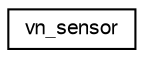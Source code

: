 digraph "Graphical Class Hierarchy"
{
  edge [fontname="FreeSans",fontsize="10",labelfontname="FreeSans",labelfontsize="10"];
  node [fontname="FreeSans",fontsize="10",shape=record];
  rankdir="LR";
  Node1 [label="vn_sensor",height=0.2,width=0.4,color="black", fillcolor="white", style="filled",URL="$d2/db8/structvn__sensor.html"];
}
